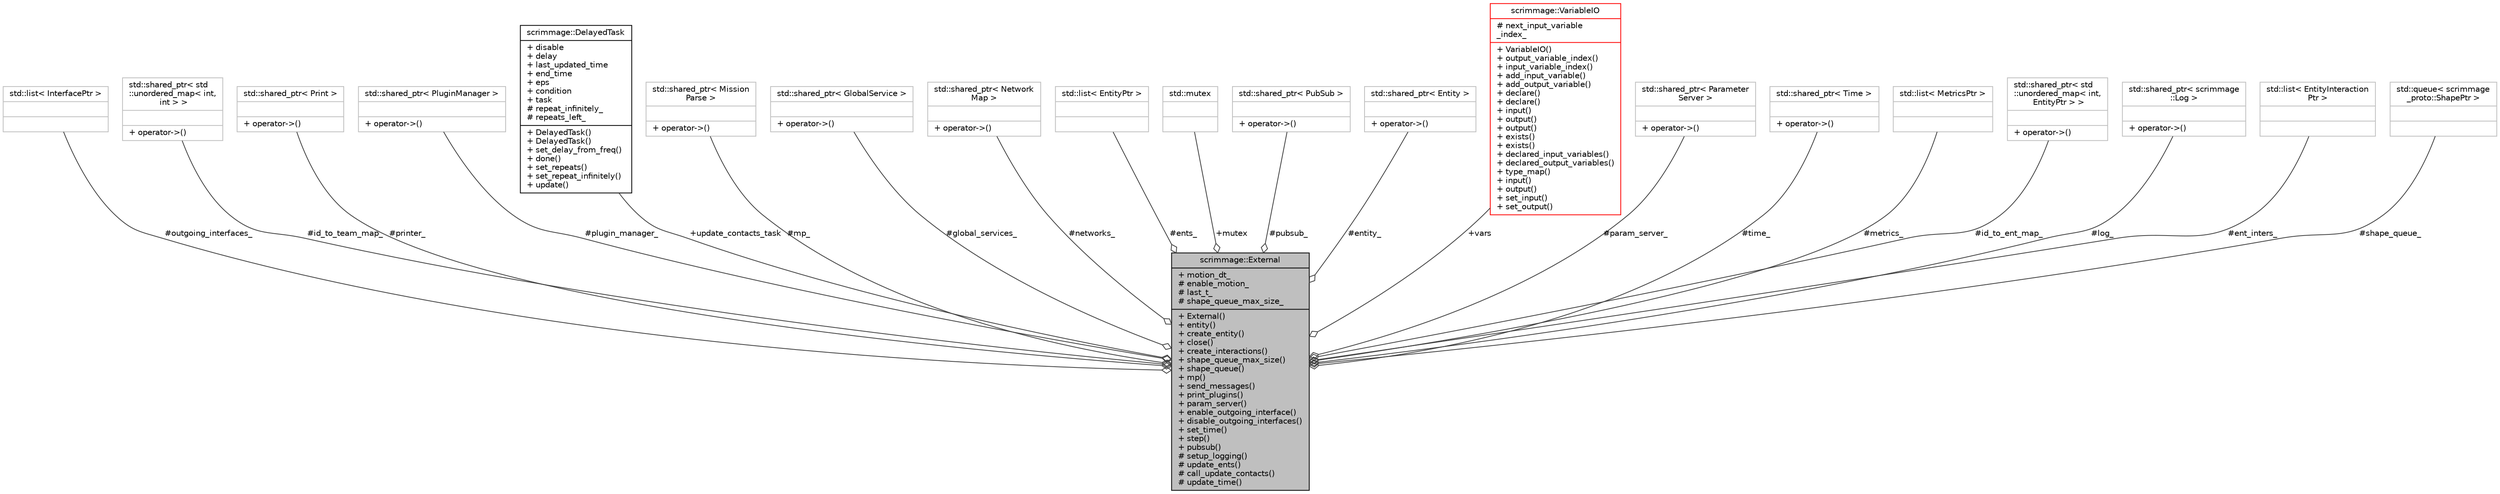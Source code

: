 digraph "scrimmage::External"
{
 // LATEX_PDF_SIZE
  edge [fontname="Helvetica",fontsize="10",labelfontname="Helvetica",labelfontsize="10"];
  node [fontname="Helvetica",fontsize="10",shape=record];
  Node1 [label="{scrimmage::External\n|+ motion_dt_\l# enable_motion_\l# last_t_\l# shape_queue_max_size_\l|+ External()\l+ entity()\l+ create_entity()\l+ close()\l+ create_interactions()\l+ shape_queue_max_size()\l+ shape_queue()\l+ mp()\l+ send_messages()\l+ print_plugins()\l+ param_server()\l+ enable_outgoing_interface()\l+ disable_outgoing_interfaces()\l+ set_time()\l+ step()\l+ pubsub()\l# setup_logging()\l# update_ents()\l# call_update_contacts()\l# update_time()\l}",height=0.2,width=0.4,color="black", fillcolor="grey75", style="filled", fontcolor="black",tooltip=" "];
  Node2 -> Node1 [color="grey25",fontsize="10",style="solid",label=" #outgoing_interfaces_" ,arrowhead="odiamond",fontname="Helvetica"];
  Node2 [label="{std::list\< InterfacePtr \>\n||}",height=0.2,width=0.4,color="grey75", fillcolor="white", style="filled",tooltip=" "];
  Node6 -> Node1 [color="grey25",fontsize="10",style="solid",label=" #id_to_team_map_" ,arrowhead="odiamond",fontname="Helvetica"];
  Node6 [label="{std::shared_ptr\< std\l::unordered_map\< int,\l int \> \>\n||+ operator-\>()\l}",height=0.2,width=0.4,color="grey75", fillcolor="white", style="filled",tooltip=" "];
  Node10 -> Node1 [color="grey25",fontsize="10",style="solid",label=" #printer_" ,arrowhead="odiamond",fontname="Helvetica"];
  Node10 [label="{std::shared_ptr\< Print \>\n||+ operator-\>()\l}",height=0.2,width=0.4,color="grey75", fillcolor="white", style="filled",tooltip=" "];
  Node21 -> Node1 [color="grey25",fontsize="10",style="solid",label=" #plugin_manager_" ,arrowhead="odiamond",fontname="Helvetica"];
  Node21 [label="{std::shared_ptr\< PluginManager \>\n||+ operator-\>()\l}",height=0.2,width=0.4,color="grey75", fillcolor="white", style="filled",tooltip=" "];
  Node27 -> Node1 [color="grey25",fontsize="10",style="solid",label=" +update_contacts_task" ,arrowhead="odiamond",fontname="Helvetica"];
  Node27 [label="{scrimmage::DelayedTask\n|+ disable\l+ delay\l+ last_updated_time\l+ end_time\l+ eps\l+ condition\l+ task\l# repeat_infinitely_\l# repeats_left_\l|+ DelayedTask()\l+ DelayedTask()\l+ set_delay_from_freq()\l+ done()\l+ set_repeats()\l+ set_repeat_infinitely()\l+ update()\l}",height=0.2,width=0.4,color="black", fillcolor="white", style="filled",URL="$classscrimmage_1_1DelayedTask.html",tooltip="repeats a task after a delay and some condition (if set) are met. The task can be set to repeat a fin..."];
  Node28 -> Node1 [color="grey25",fontsize="10",style="solid",label=" #mp_" ,arrowhead="odiamond",fontname="Helvetica"];
  Node28 [label="{std::shared_ptr\< Mission\lParse \>\n||+ operator-\>()\l}",height=0.2,width=0.4,color="grey75", fillcolor="white", style="filled",tooltip=" "];
  Node48 -> Node1 [color="grey25",fontsize="10",style="solid",label=" #global_services_" ,arrowhead="odiamond",fontname="Helvetica"];
  Node48 [label="{std::shared_ptr\< GlobalService \>\n||+ operator-\>()\l}",height=0.2,width=0.4,color="grey75", fillcolor="white", style="filled",tooltip=" "];
  Node51 -> Node1 [color="grey25",fontsize="10",style="solid",label=" #networks_" ,arrowhead="odiamond",fontname="Helvetica"];
  Node51 [label="{std::shared_ptr\< Network\lMap \>\n||+ operator-\>()\l}",height=0.2,width=0.4,color="grey75", fillcolor="white", style="filled",tooltip=" "];
  Node52 -> Node1 [color="grey25",fontsize="10",style="solid",label=" #ents_" ,arrowhead="odiamond",fontname="Helvetica"];
  Node52 [label="{std::list\< EntityPtr \>\n||}",height=0.2,width=0.4,color="grey75", fillcolor="white", style="filled",tooltip=" "];
  Node53 -> Node1 [color="grey25",fontsize="10",style="solid",label=" +mutex" ,arrowhead="odiamond",fontname="Helvetica"];
  Node53 [label="{std::mutex\n||}",height=0.2,width=0.4,color="grey75", fillcolor="white", style="filled",tooltip="STL class."];
  Node54 -> Node1 [color="grey25",fontsize="10",style="solid",label=" #pubsub_" ,arrowhead="odiamond",fontname="Helvetica"];
  Node54 [label="{std::shared_ptr\< PubSub \>\n||+ operator-\>()\l}",height=0.2,width=0.4,color="grey75", fillcolor="white", style="filled",tooltip=" "];
  Node56 -> Node1 [color="grey25",fontsize="10",style="solid",label=" #entity_" ,arrowhead="odiamond",fontname="Helvetica"];
  Node56 [label="{std::shared_ptr\< Entity \>\n||+ operator-\>()\l}",height=0.2,width=0.4,color="grey75", fillcolor="white", style="filled",tooltip=" "];
  Node65 -> Node1 [color="grey25",fontsize="10",style="solid",label=" +vars" ,arrowhead="odiamond",fontname="Helvetica"];
  Node65 [label="{scrimmage::VariableIO\n|# next_input_variable\l_index_\l|+ VariableIO()\l+ output_variable_index()\l+ input_variable_index()\l+ add_input_variable()\l+ add_output_variable()\l+ declare()\l+ declare()\l+ input()\l+ output()\l+ output()\l+ exists()\l+ exists()\l+ declared_input_variables()\l+ declared_output_variables()\l+ type_map()\l+ input()\l+ output()\l+ set_input()\l+ set_output()\l}",height=0.2,width=0.4,color="red", fillcolor="white", style="filled",URL="$classscrimmage_1_1VariableIO.html",tooltip=" "];
  Node68 -> Node1 [color="grey25",fontsize="10",style="solid",label=" #param_server_" ,arrowhead="odiamond",fontname="Helvetica"];
  Node68 [label="{std::shared_ptr\< Parameter\lServer \>\n||+ operator-\>()\l}",height=0.2,width=0.4,color="grey75", fillcolor="white", style="filled",tooltip=" "];
  Node14 -> Node1 [color="grey25",fontsize="10",style="solid",label=" #time_" ,arrowhead="odiamond",fontname="Helvetica"];
  Node14 [label="{std::shared_ptr\< Time \>\n||+ operator-\>()\l}",height=0.2,width=0.4,color="grey75", fillcolor="white", style="filled",tooltip=" "];
  Node97 -> Node1 [color="grey25",fontsize="10",style="solid",label=" #metrics_" ,arrowhead="odiamond",fontname="Helvetica"];
  Node97 [label="{std::list\< MetricsPtr \>\n||}",height=0.2,width=0.4,color="grey75", fillcolor="white", style="filled",tooltip=" "];
  Node76 -> Node1 [color="grey25",fontsize="10",style="solid",label=" #id_to_ent_map_" ,arrowhead="odiamond",fontname="Helvetica"];
  Node76 [label="{std::shared_ptr\< std\l::unordered_map\< int,\l EntityPtr \> \>\n||+ operator-\>()\l}",height=0.2,width=0.4,color="grey75", fillcolor="white", style="filled",tooltip=" "];
  Node98 -> Node1 [color="grey25",fontsize="10",style="solid",label=" #log_" ,arrowhead="odiamond",fontname="Helvetica"];
  Node98 [label="{std::shared_ptr\< scrimmage\l::Log \>\n||+ operator-\>()\l}",height=0.2,width=0.4,color="grey75", fillcolor="white", style="filled",tooltip=" "];
  Node109 -> Node1 [color="grey25",fontsize="10",style="solid",label=" #ent_inters_" ,arrowhead="odiamond",fontname="Helvetica"];
  Node109 [label="{std::list\< EntityInteraction\lPtr \>\n||}",height=0.2,width=0.4,color="grey75", fillcolor="white", style="filled",tooltip=" "];
  Node110 -> Node1 [color="grey25",fontsize="10",style="solid",label=" #shape_queue_" ,arrowhead="odiamond",fontname="Helvetica"];
  Node110 [label="{std::queue\< scrimmage\l_proto::ShapePtr \>\n||}",height=0.2,width=0.4,color="grey75", fillcolor="white", style="filled",tooltip=" "];
}
